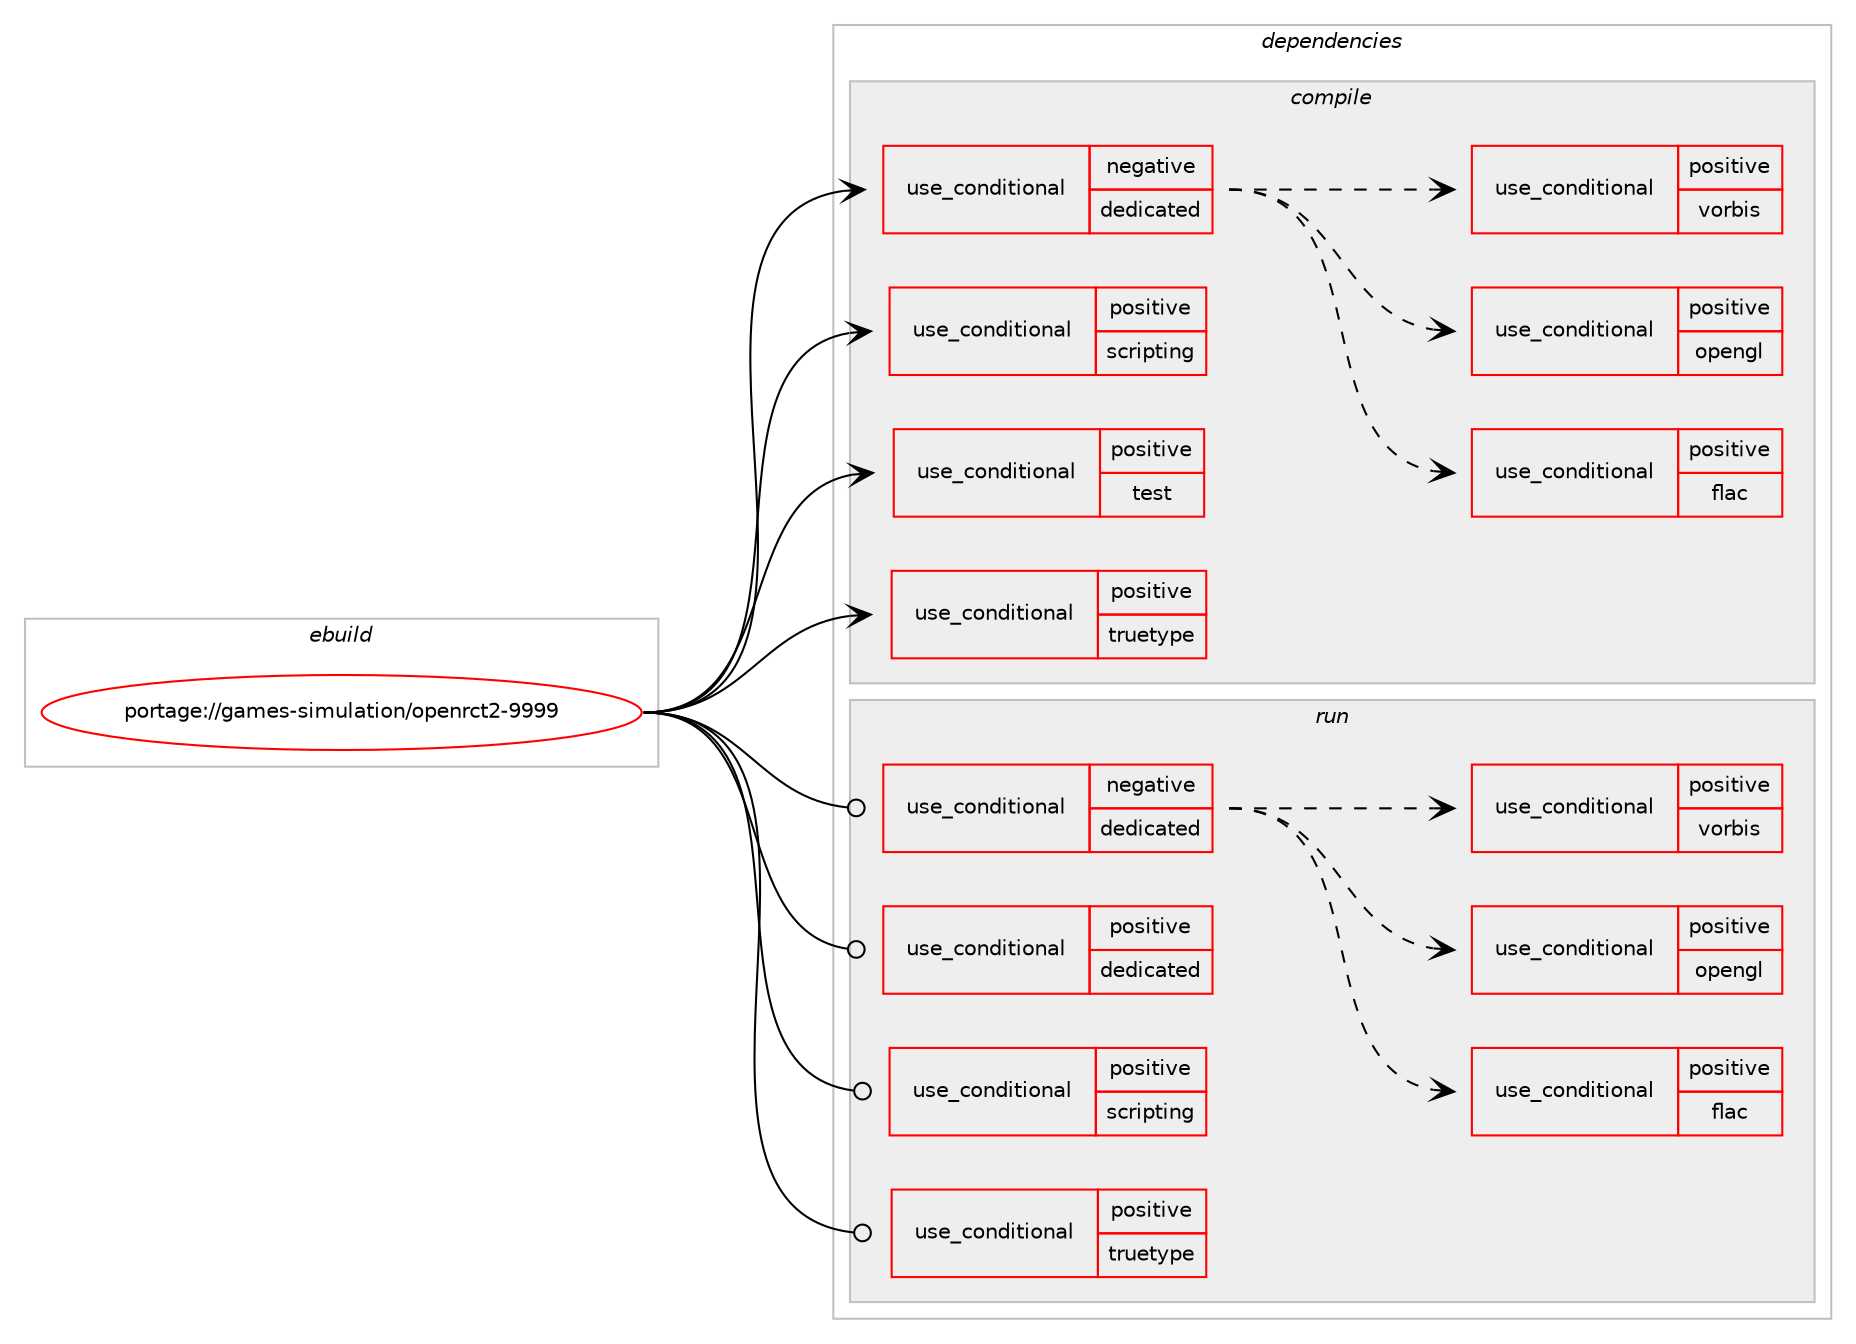 digraph prolog {

# *************
# Graph options
# *************

newrank=true;
concentrate=true;
compound=true;
graph [rankdir=LR,fontname=Helvetica,fontsize=10,ranksep=1.5];#, ranksep=2.5, nodesep=0.2];
edge  [arrowhead=vee];
node  [fontname=Helvetica,fontsize=10];

# **********
# The ebuild
# **********

subgraph cluster_leftcol {
color=gray;
rank=same;
label=<<i>ebuild</i>>;
id [label="portage://games-simulation/openrct2-9999", color=red, width=4, href="../games-simulation/openrct2-9999.svg"];
}

# ****************
# The dependencies
# ****************

subgraph cluster_midcol {
color=gray;
label=<<i>dependencies</i>>;
subgraph cluster_compile {
fillcolor="#eeeeee";
style=filled;
label=<<i>compile</i>>;
subgraph cond63170 {
dependency116673 [label=<<TABLE BORDER="0" CELLBORDER="1" CELLSPACING="0" CELLPADDING="4"><TR><TD ROWSPAN="3" CELLPADDING="10">use_conditional</TD></TR><TR><TD>negative</TD></TR><TR><TD>dedicated</TD></TR></TABLE>>, shape=none, color=red];
# *** BEGIN UNKNOWN DEPENDENCY TYPE (TODO) ***
# dependency116673 -> package_dependency(portage://games-simulation/openrct2-9999,install,no,media-libs,libsdl2,none,[,,],[],[])
# *** END UNKNOWN DEPENDENCY TYPE (TODO) ***

# *** BEGIN UNKNOWN DEPENDENCY TYPE (TODO) ***
# dependency116673 -> package_dependency(portage://games-simulation/openrct2-9999,install,no,media-libs,speexdsp,none,[,,],[],[])
# *** END UNKNOWN DEPENDENCY TYPE (TODO) ***

subgraph cond63171 {
dependency116674 [label=<<TABLE BORDER="0" CELLBORDER="1" CELLSPACING="0" CELLPADDING="4"><TR><TD ROWSPAN="3" CELLPADDING="10">use_conditional</TD></TR><TR><TD>positive</TD></TR><TR><TD>flac</TD></TR></TABLE>>, shape=none, color=red];
# *** BEGIN UNKNOWN DEPENDENCY TYPE (TODO) ***
# dependency116674 -> package_dependency(portage://games-simulation/openrct2-9999,install,no,media-libs,flac,none,[,,],any_same_slot,[])
# *** END UNKNOWN DEPENDENCY TYPE (TODO) ***

}
dependency116673:e -> dependency116674:w [weight=20,style="dashed",arrowhead="vee"];
subgraph cond63172 {
dependency116675 [label=<<TABLE BORDER="0" CELLBORDER="1" CELLSPACING="0" CELLPADDING="4"><TR><TD ROWSPAN="3" CELLPADDING="10">use_conditional</TD></TR><TR><TD>positive</TD></TR><TR><TD>opengl</TD></TR></TABLE>>, shape=none, color=red];
# *** BEGIN UNKNOWN DEPENDENCY TYPE (TODO) ***
# dependency116675 -> package_dependency(portage://games-simulation/openrct2-9999,install,no,virtual,opengl,none,[,,],[],[])
# *** END UNKNOWN DEPENDENCY TYPE (TODO) ***

}
dependency116673:e -> dependency116675:w [weight=20,style="dashed",arrowhead="vee"];
subgraph cond63173 {
dependency116676 [label=<<TABLE BORDER="0" CELLBORDER="1" CELLSPACING="0" CELLPADDING="4"><TR><TD ROWSPAN="3" CELLPADDING="10">use_conditional</TD></TR><TR><TD>positive</TD></TR><TR><TD>vorbis</TD></TR></TABLE>>, shape=none, color=red];
# *** BEGIN UNKNOWN DEPENDENCY TYPE (TODO) ***
# dependency116676 -> package_dependency(portage://games-simulation/openrct2-9999,install,no,media-libs,libvorbis,none,[,,],[],[])
# *** END UNKNOWN DEPENDENCY TYPE (TODO) ***

}
dependency116673:e -> dependency116676:w [weight=20,style="dashed",arrowhead="vee"];
}
id:e -> dependency116673:w [weight=20,style="solid",arrowhead="vee"];
subgraph cond63174 {
dependency116677 [label=<<TABLE BORDER="0" CELLBORDER="1" CELLSPACING="0" CELLPADDING="4"><TR><TD ROWSPAN="3" CELLPADDING="10">use_conditional</TD></TR><TR><TD>positive</TD></TR><TR><TD>scripting</TD></TR></TABLE>>, shape=none, color=red];
# *** BEGIN UNKNOWN DEPENDENCY TYPE (TODO) ***
# dependency116677 -> package_dependency(portage://games-simulation/openrct2-9999,install,no,dev-lang,duktape,none,[,,],any_same_slot,[])
# *** END UNKNOWN DEPENDENCY TYPE (TODO) ***

}
id:e -> dependency116677:w [weight=20,style="solid",arrowhead="vee"];
subgraph cond63175 {
dependency116678 [label=<<TABLE BORDER="0" CELLBORDER="1" CELLSPACING="0" CELLPADDING="4"><TR><TD ROWSPAN="3" CELLPADDING="10">use_conditional</TD></TR><TR><TD>positive</TD></TR><TR><TD>test</TD></TR></TABLE>>, shape=none, color=red];
# *** BEGIN UNKNOWN DEPENDENCY TYPE (TODO) ***
# dependency116678 -> package_dependency(portage://games-simulation/openrct2-9999,install,no,dev-cpp,gtest,none,[,,],[],[])
# *** END UNKNOWN DEPENDENCY TYPE (TODO) ***

}
id:e -> dependency116678:w [weight=20,style="solid",arrowhead="vee"];
subgraph cond63176 {
dependency116679 [label=<<TABLE BORDER="0" CELLBORDER="1" CELLSPACING="0" CELLPADDING="4"><TR><TD ROWSPAN="3" CELLPADDING="10">use_conditional</TD></TR><TR><TD>positive</TD></TR><TR><TD>truetype</TD></TR></TABLE>>, shape=none, color=red];
# *** BEGIN UNKNOWN DEPENDENCY TYPE (TODO) ***
# dependency116679 -> package_dependency(portage://games-simulation/openrct2-9999,install,no,media-libs,fontconfig,none,[,,],[slot(1.0)],[])
# *** END UNKNOWN DEPENDENCY TYPE (TODO) ***

# *** BEGIN UNKNOWN DEPENDENCY TYPE (TODO) ***
# dependency116679 -> package_dependency(portage://games-simulation/openrct2-9999,install,no,media-libs,freetype,none,[,,],[slot(2)],[])
# *** END UNKNOWN DEPENDENCY TYPE (TODO) ***

}
id:e -> dependency116679:w [weight=20,style="solid",arrowhead="vee"];
# *** BEGIN UNKNOWN DEPENDENCY TYPE (TODO) ***
# id -> package_dependency(portage://games-simulation/openrct2-9999,install,no,dev-cpp,nlohmann_json,none,[,,],[],[])
# *** END UNKNOWN DEPENDENCY TYPE (TODO) ***

# *** BEGIN UNKNOWN DEPENDENCY TYPE (TODO) ***
# id -> package_dependency(portage://games-simulation/openrct2-9999,install,no,dev-libs,icu,none,[,,],any_same_slot,[])
# *** END UNKNOWN DEPENDENCY TYPE (TODO) ***

# *** BEGIN UNKNOWN DEPENDENCY TYPE (TODO) ***
# id -> package_dependency(portage://games-simulation/openrct2-9999,install,no,dev-libs,jansson,none,[,,],any_same_slot,[])
# *** END UNKNOWN DEPENDENCY TYPE (TODO) ***

# *** BEGIN UNKNOWN DEPENDENCY TYPE (TODO) ***
# id -> package_dependency(portage://games-simulation/openrct2-9999,install,no,dev-libs,libzip,none,[,,],any_same_slot,[])
# *** END UNKNOWN DEPENDENCY TYPE (TODO) ***

# *** BEGIN UNKNOWN DEPENDENCY TYPE (TODO) ***
# id -> package_dependency(portage://games-simulation/openrct2-9999,install,no,dev-libs,openssl,none,[,,],[slot(0),equal],[])
# *** END UNKNOWN DEPENDENCY TYPE (TODO) ***

# *** BEGIN UNKNOWN DEPENDENCY TYPE (TODO) ***
# id -> package_dependency(portage://games-simulation/openrct2-9999,install,no,media-libs,libpng,none,[,,],any_same_slot,[])
# *** END UNKNOWN DEPENDENCY TYPE (TODO) ***

# *** BEGIN UNKNOWN DEPENDENCY TYPE (TODO) ***
# id -> package_dependency(portage://games-simulation/openrct2-9999,install,no,net-misc,curl,none,[,,],[],[use(enable(ssl),none)])
# *** END UNKNOWN DEPENDENCY TYPE (TODO) ***

# *** BEGIN UNKNOWN DEPENDENCY TYPE (TODO) ***
# id -> package_dependency(portage://games-simulation/openrct2-9999,install,no,sys-libs,zlib,none,[,,],[],[])
# *** END UNKNOWN DEPENDENCY TYPE (TODO) ***

}
subgraph cluster_compileandrun {
fillcolor="#eeeeee";
style=filled;
label=<<i>compile and run</i>>;
}
subgraph cluster_run {
fillcolor="#eeeeee";
style=filled;
label=<<i>run</i>>;
subgraph cond63177 {
dependency116680 [label=<<TABLE BORDER="0" CELLBORDER="1" CELLSPACING="0" CELLPADDING="4"><TR><TD ROWSPAN="3" CELLPADDING="10">use_conditional</TD></TR><TR><TD>negative</TD></TR><TR><TD>dedicated</TD></TR></TABLE>>, shape=none, color=red];
# *** BEGIN UNKNOWN DEPENDENCY TYPE (TODO) ***
# dependency116680 -> package_dependency(portage://games-simulation/openrct2-9999,run,no,media-libs,libsdl2,none,[,,],[],[])
# *** END UNKNOWN DEPENDENCY TYPE (TODO) ***

# *** BEGIN UNKNOWN DEPENDENCY TYPE (TODO) ***
# dependency116680 -> package_dependency(portage://games-simulation/openrct2-9999,run,no,media-libs,speexdsp,none,[,,],[],[])
# *** END UNKNOWN DEPENDENCY TYPE (TODO) ***

subgraph cond63178 {
dependency116681 [label=<<TABLE BORDER="0" CELLBORDER="1" CELLSPACING="0" CELLPADDING="4"><TR><TD ROWSPAN="3" CELLPADDING="10">use_conditional</TD></TR><TR><TD>positive</TD></TR><TR><TD>flac</TD></TR></TABLE>>, shape=none, color=red];
# *** BEGIN UNKNOWN DEPENDENCY TYPE (TODO) ***
# dependency116681 -> package_dependency(portage://games-simulation/openrct2-9999,run,no,media-libs,flac,none,[,,],any_same_slot,[])
# *** END UNKNOWN DEPENDENCY TYPE (TODO) ***

}
dependency116680:e -> dependency116681:w [weight=20,style="dashed",arrowhead="vee"];
subgraph cond63179 {
dependency116682 [label=<<TABLE BORDER="0" CELLBORDER="1" CELLSPACING="0" CELLPADDING="4"><TR><TD ROWSPAN="3" CELLPADDING="10">use_conditional</TD></TR><TR><TD>positive</TD></TR><TR><TD>opengl</TD></TR></TABLE>>, shape=none, color=red];
# *** BEGIN UNKNOWN DEPENDENCY TYPE (TODO) ***
# dependency116682 -> package_dependency(portage://games-simulation/openrct2-9999,run,no,virtual,opengl,none,[,,],[],[])
# *** END UNKNOWN DEPENDENCY TYPE (TODO) ***

}
dependency116680:e -> dependency116682:w [weight=20,style="dashed",arrowhead="vee"];
subgraph cond63180 {
dependency116683 [label=<<TABLE BORDER="0" CELLBORDER="1" CELLSPACING="0" CELLPADDING="4"><TR><TD ROWSPAN="3" CELLPADDING="10">use_conditional</TD></TR><TR><TD>positive</TD></TR><TR><TD>vorbis</TD></TR></TABLE>>, shape=none, color=red];
# *** BEGIN UNKNOWN DEPENDENCY TYPE (TODO) ***
# dependency116683 -> package_dependency(portage://games-simulation/openrct2-9999,run,no,media-libs,libvorbis,none,[,,],[],[])
# *** END UNKNOWN DEPENDENCY TYPE (TODO) ***

}
dependency116680:e -> dependency116683:w [weight=20,style="dashed",arrowhead="vee"];
}
id:e -> dependency116680:w [weight=20,style="solid",arrowhead="odot"];
subgraph cond63181 {
dependency116684 [label=<<TABLE BORDER="0" CELLBORDER="1" CELLSPACING="0" CELLPADDING="4"><TR><TD ROWSPAN="3" CELLPADDING="10">use_conditional</TD></TR><TR><TD>positive</TD></TR><TR><TD>dedicated</TD></TR></TABLE>>, shape=none, color=red];
# *** BEGIN UNKNOWN DEPENDENCY TYPE (TODO) ***
# dependency116684 -> package_dependency(portage://games-simulation/openrct2-9999,run,no,acct-group,openrct2,none,[,,],[],[])
# *** END UNKNOWN DEPENDENCY TYPE (TODO) ***

# *** BEGIN UNKNOWN DEPENDENCY TYPE (TODO) ***
# dependency116684 -> package_dependency(portage://games-simulation/openrct2-9999,run,no,acct-user,openrct2,none,[,,],[],[])
# *** END UNKNOWN DEPENDENCY TYPE (TODO) ***

}
id:e -> dependency116684:w [weight=20,style="solid",arrowhead="odot"];
subgraph cond63182 {
dependency116685 [label=<<TABLE BORDER="0" CELLBORDER="1" CELLSPACING="0" CELLPADDING="4"><TR><TD ROWSPAN="3" CELLPADDING="10">use_conditional</TD></TR><TR><TD>positive</TD></TR><TR><TD>scripting</TD></TR></TABLE>>, shape=none, color=red];
# *** BEGIN UNKNOWN DEPENDENCY TYPE (TODO) ***
# dependency116685 -> package_dependency(portage://games-simulation/openrct2-9999,run,no,dev-lang,duktape,none,[,,],any_same_slot,[])
# *** END UNKNOWN DEPENDENCY TYPE (TODO) ***

}
id:e -> dependency116685:w [weight=20,style="solid",arrowhead="odot"];
subgraph cond63183 {
dependency116686 [label=<<TABLE BORDER="0" CELLBORDER="1" CELLSPACING="0" CELLPADDING="4"><TR><TD ROWSPAN="3" CELLPADDING="10">use_conditional</TD></TR><TR><TD>positive</TD></TR><TR><TD>truetype</TD></TR></TABLE>>, shape=none, color=red];
# *** BEGIN UNKNOWN DEPENDENCY TYPE (TODO) ***
# dependency116686 -> package_dependency(portage://games-simulation/openrct2-9999,run,no,media-libs,fontconfig,none,[,,],[slot(1.0)],[])
# *** END UNKNOWN DEPENDENCY TYPE (TODO) ***

# *** BEGIN UNKNOWN DEPENDENCY TYPE (TODO) ***
# dependency116686 -> package_dependency(portage://games-simulation/openrct2-9999,run,no,media-libs,freetype,none,[,,],[slot(2)],[])
# *** END UNKNOWN DEPENDENCY TYPE (TODO) ***

}
id:e -> dependency116686:w [weight=20,style="solid",arrowhead="odot"];
# *** BEGIN UNKNOWN DEPENDENCY TYPE (TODO) ***
# id -> package_dependency(portage://games-simulation/openrct2-9999,run,no,dev-libs,icu,none,[,,],any_same_slot,[])
# *** END UNKNOWN DEPENDENCY TYPE (TODO) ***

# *** BEGIN UNKNOWN DEPENDENCY TYPE (TODO) ***
# id -> package_dependency(portage://games-simulation/openrct2-9999,run,no,dev-libs,jansson,none,[,,],any_same_slot,[])
# *** END UNKNOWN DEPENDENCY TYPE (TODO) ***

# *** BEGIN UNKNOWN DEPENDENCY TYPE (TODO) ***
# id -> package_dependency(portage://games-simulation/openrct2-9999,run,no,dev-libs,libzip,none,[,,],any_same_slot,[])
# *** END UNKNOWN DEPENDENCY TYPE (TODO) ***

# *** BEGIN UNKNOWN DEPENDENCY TYPE (TODO) ***
# id -> package_dependency(portage://games-simulation/openrct2-9999,run,no,dev-libs,openssl,none,[,,],[slot(0),equal],[])
# *** END UNKNOWN DEPENDENCY TYPE (TODO) ***

# *** BEGIN UNKNOWN DEPENDENCY TYPE (TODO) ***
# id -> package_dependency(portage://games-simulation/openrct2-9999,run,no,media-libs,libpng,none,[,,],any_same_slot,[])
# *** END UNKNOWN DEPENDENCY TYPE (TODO) ***

# *** BEGIN UNKNOWN DEPENDENCY TYPE (TODO) ***
# id -> package_dependency(portage://games-simulation/openrct2-9999,run,no,net-misc,curl,none,[,,],[],[use(enable(ssl),none)])
# *** END UNKNOWN DEPENDENCY TYPE (TODO) ***

# *** BEGIN UNKNOWN DEPENDENCY TYPE (TODO) ***
# id -> package_dependency(portage://games-simulation/openrct2-9999,run,no,sys-libs,zlib,none,[,,],[],[])
# *** END UNKNOWN DEPENDENCY TYPE (TODO) ***

}
}

# **************
# The candidates
# **************

subgraph cluster_choices {
rank=same;
color=gray;
label=<<i>candidates</i>>;

}

}
